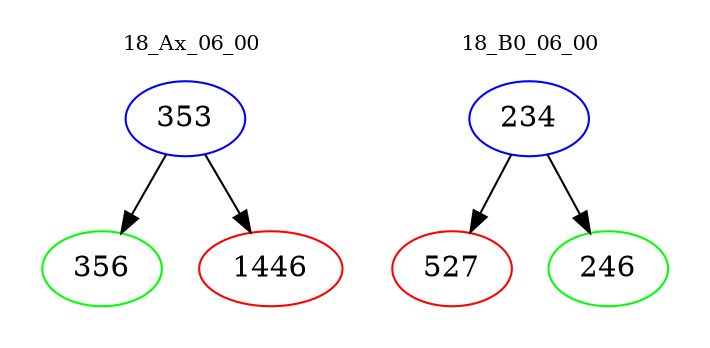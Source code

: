 digraph{
subgraph cluster_0 {
color = white
label = "18_Ax_06_00";
fontsize=10;
T0_353 [label="353", color="blue"]
T0_353 -> T0_356 [color="black"]
T0_356 [label="356", color="green"]
T0_353 -> T0_1446 [color="black"]
T0_1446 [label="1446", color="red"]
}
subgraph cluster_1 {
color = white
label = "18_B0_06_00";
fontsize=10;
T1_234 [label="234", color="blue"]
T1_234 -> T1_527 [color="black"]
T1_527 [label="527", color="red"]
T1_234 -> T1_246 [color="black"]
T1_246 [label="246", color="green"]
}
}
